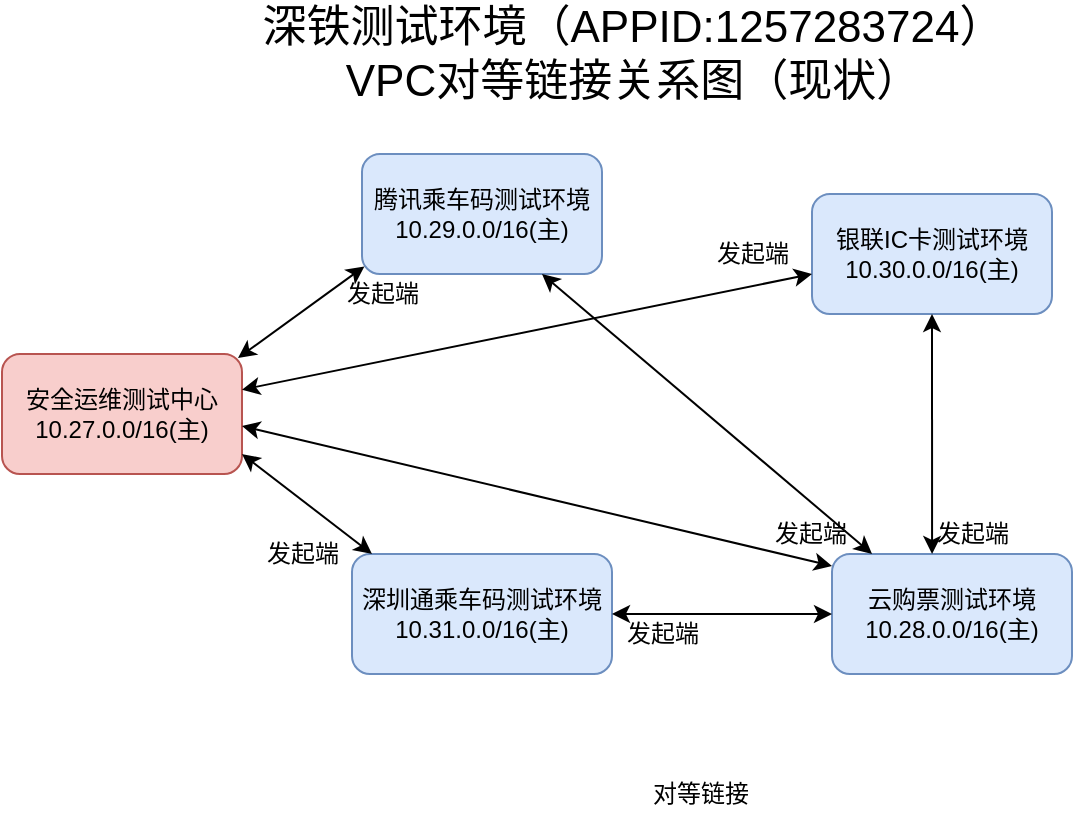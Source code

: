 <mxfile version="15.7.3" type="github">
  <diagram id="Ggjxi0L5vSjyioqAvVtX" name="Page-1">
    <mxGraphModel dx="868" dy="450" grid="1" gridSize="10" guides="1" tooltips="1" connect="1" arrows="1" fold="1" page="1" pageScale="1" pageWidth="827" pageHeight="1169" math="0" shadow="0">
      <root>
        <mxCell id="0" />
        <mxCell id="1" parent="0" />
        <mxCell id="ZajMOAxJXT_E6iLhtyOF-1" value="安全运维测试中心&lt;br&gt;10.27.0.0/16(主)" style="rounded=1;whiteSpace=wrap;html=1;fillColor=#f8cecc;strokeColor=#b85450;" vertex="1" parent="1">
          <mxGeometry x="35" y="840" width="120" height="60" as="geometry" />
        </mxCell>
        <mxCell id="ZajMOAxJXT_E6iLhtyOF-2" value="云购票测试环境&lt;br&gt;10.28.0.0/16(主)" style="rounded=1;whiteSpace=wrap;html=1;fillColor=#dae8fc;strokeColor=#6c8ebf;" vertex="1" parent="1">
          <mxGeometry x="450" y="940" width="120" height="60" as="geometry" />
        </mxCell>
        <mxCell id="ZajMOAxJXT_E6iLhtyOF-3" value="银联IC卡测试环境&lt;br&gt;10.30.0.0/16(主)" style="rounded=1;whiteSpace=wrap;html=1;fillColor=#dae8fc;strokeColor=#6c8ebf;" vertex="1" parent="1">
          <mxGeometry x="440" y="760" width="120" height="60" as="geometry" />
        </mxCell>
        <mxCell id="ZajMOAxJXT_E6iLhtyOF-4" value="腾讯乘车码测试环境&lt;br&gt;10.29.0.0/16(主)" style="rounded=1;whiteSpace=wrap;html=1;fillColor=#dae8fc;strokeColor=#6c8ebf;" vertex="1" parent="1">
          <mxGeometry x="215" y="740" width="120" height="60" as="geometry" />
        </mxCell>
        <mxCell id="ZajMOAxJXT_E6iLhtyOF-5" value="&lt;font style=&quot;font-size: 22px&quot;&gt;深铁测试环境（APPID:1257283724）&lt;br&gt;VPC对等链接关系图（现状）&lt;/font&gt;" style="text;html=1;align=center;verticalAlign=middle;resizable=0;points=[];autosize=1;strokeColor=none;fillColor=none;" vertex="1" parent="1">
          <mxGeometry x="155" y="670" width="390" height="40" as="geometry" />
        </mxCell>
        <mxCell id="ZajMOAxJXT_E6iLhtyOF-6" value="深圳通乘车码测试环境&lt;br&gt;10.31.0.0/16(主)" style="rounded=1;whiteSpace=wrap;html=1;fillColor=#dae8fc;strokeColor=#6c8ebf;" vertex="1" parent="1">
          <mxGeometry x="210" y="940" width="130" height="60" as="geometry" />
        </mxCell>
        <mxCell id="ZajMOAxJXT_E6iLhtyOF-12" value="对等链接" style="text;html=1;align=center;verticalAlign=middle;resizable=0;points=[];autosize=1;strokeColor=none;fillColor=none;fontSize=12;" vertex="1" parent="1">
          <mxGeometry x="354" y="1050" width="60" height="20" as="geometry" />
        </mxCell>
        <mxCell id="ZajMOAxJXT_E6iLhtyOF-19" value="" style="endArrow=classic;startArrow=classic;html=1;rounded=0;fontSize=12;strokeColor=default;" edge="1" parent="1">
          <mxGeometry width="50" height="50" relative="1" as="geometry">
            <mxPoint x="220" y="940" as="sourcePoint" />
            <mxPoint x="155" y="890" as="targetPoint" />
          </mxGeometry>
        </mxCell>
        <mxCell id="ZajMOAxJXT_E6iLhtyOF-20" value="" style="endArrow=classic;startArrow=classic;html=1;rounded=0;fontSize=12;strokeColor=default;entryX=0;entryY=0.5;entryDx=0;entryDy=0;" edge="1" parent="1" target="ZajMOAxJXT_E6iLhtyOF-2">
          <mxGeometry width="50" height="50" relative="1" as="geometry">
            <mxPoint x="340" y="970" as="sourcePoint" />
            <mxPoint x="390" y="920" as="targetPoint" />
          </mxGeometry>
        </mxCell>
        <mxCell id="ZajMOAxJXT_E6iLhtyOF-21" value="发起端" style="text;html=1;align=center;verticalAlign=middle;resizable=0;points=[];autosize=1;strokeColor=none;fillColor=none;fontSize=12;" vertex="1" parent="1">
          <mxGeometry x="160" y="930" width="50" height="20" as="geometry" />
        </mxCell>
        <mxCell id="ZajMOAxJXT_E6iLhtyOF-22" value="发起端" style="text;html=1;align=center;verticalAlign=middle;resizable=0;points=[];autosize=1;strokeColor=none;fillColor=none;fontSize=12;" vertex="1" parent="1">
          <mxGeometry x="340" y="970" width="50" height="20" as="geometry" />
        </mxCell>
        <mxCell id="ZajMOAxJXT_E6iLhtyOF-23" value="" style="endArrow=classic;startArrow=classic;html=1;rounded=0;fontSize=12;strokeColor=default;exitX=0.417;exitY=0;exitDx=0;exitDy=0;exitPerimeter=0;" edge="1" parent="1" source="ZajMOAxJXT_E6iLhtyOF-2">
          <mxGeometry width="50" height="50" relative="1" as="geometry">
            <mxPoint x="450" y="870" as="sourcePoint" />
            <mxPoint x="500" y="820" as="targetPoint" />
          </mxGeometry>
        </mxCell>
        <mxCell id="ZajMOAxJXT_E6iLhtyOF-24" value="" style="endArrow=classic;startArrow=classic;html=1;rounded=0;fontSize=12;strokeColor=default;entryX=1;entryY=0.5;entryDx=0;entryDy=0;" edge="1" parent="1">
          <mxGeometry width="50" height="50" relative="1" as="geometry">
            <mxPoint x="450" y="946" as="sourcePoint" />
            <mxPoint x="155" y="876" as="targetPoint" />
            <Array as="points">
              <mxPoint x="450" y="946" />
            </Array>
          </mxGeometry>
        </mxCell>
        <mxCell id="ZajMOAxJXT_E6iLhtyOF-25" value="" style="endArrow=classic;startArrow=classic;html=1;rounded=0;fontSize=12;strokeColor=default;entryX=0.01;entryY=0.937;entryDx=0;entryDy=0;entryPerimeter=0;" edge="1" parent="1" target="ZajMOAxJXT_E6iLhtyOF-4">
          <mxGeometry width="50" height="50" relative="1" as="geometry">
            <mxPoint x="153" y="842" as="sourcePoint" />
            <mxPoint x="211.92" y="798.22" as="targetPoint" />
            <Array as="points">
              <mxPoint x="153" y="842" />
            </Array>
          </mxGeometry>
        </mxCell>
        <mxCell id="ZajMOAxJXT_E6iLhtyOF-26" value="发起端" style="text;html=1;align=center;verticalAlign=middle;resizable=0;points=[];autosize=1;strokeColor=none;fillColor=none;fontSize=12;" vertex="1" parent="1">
          <mxGeometry x="495" y="920" width="50" height="20" as="geometry" />
        </mxCell>
        <mxCell id="ZajMOAxJXT_E6iLhtyOF-27" value="发起端" style="text;html=1;align=center;verticalAlign=middle;resizable=0;points=[];autosize=1;strokeColor=none;fillColor=none;fontSize=12;" vertex="1" parent="1">
          <mxGeometry x="414" y="920" width="50" height="20" as="geometry" />
        </mxCell>
        <mxCell id="ZajMOAxJXT_E6iLhtyOF-28" value="发起端" style="text;html=1;align=center;verticalAlign=middle;resizable=0;points=[];autosize=1;strokeColor=none;fillColor=none;fontSize=12;" vertex="1" parent="1">
          <mxGeometry x="200" y="800" width="50" height="20" as="geometry" />
        </mxCell>
        <mxCell id="ZajMOAxJXT_E6iLhtyOF-29" value="" style="endArrow=classic;startArrow=classic;html=1;rounded=0;fontSize=12;strokeColor=default;" edge="1" parent="1" source="ZajMOAxJXT_E6iLhtyOF-1">
          <mxGeometry width="50" height="50" relative="1" as="geometry">
            <mxPoint x="310" y="870" as="sourcePoint" />
            <mxPoint x="440" y="800" as="targetPoint" />
          </mxGeometry>
        </mxCell>
        <mxCell id="ZajMOAxJXT_E6iLhtyOF-30" value="发起端" style="text;html=1;align=center;verticalAlign=middle;resizable=0;points=[];autosize=1;strokeColor=none;fillColor=none;fontSize=12;" vertex="1" parent="1">
          <mxGeometry x="385" y="780" width="50" height="20" as="geometry" />
        </mxCell>
        <mxCell id="ZajMOAxJXT_E6iLhtyOF-31" value="" style="endArrow=classic;startArrow=classic;html=1;rounded=0;fontSize=12;strokeColor=default;entryX=0.75;entryY=1;entryDx=0;entryDy=0;exitX=0.167;exitY=0;exitDx=0;exitDy=0;exitPerimeter=0;" edge="1" parent="1" source="ZajMOAxJXT_E6iLhtyOF-2" target="ZajMOAxJXT_E6iLhtyOF-4">
          <mxGeometry width="50" height="50" relative="1" as="geometry">
            <mxPoint x="310" y="870" as="sourcePoint" />
            <mxPoint x="360" y="820" as="targetPoint" />
          </mxGeometry>
        </mxCell>
      </root>
    </mxGraphModel>
  </diagram>
</mxfile>
